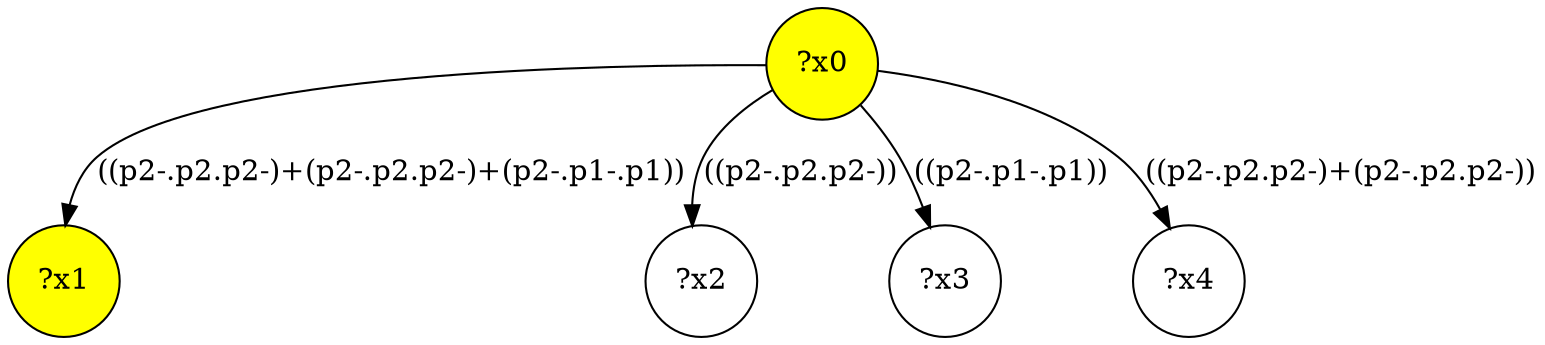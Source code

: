 digraph g {
	x0 [fillcolor="yellow", style="filled," shape=circle, label="?x0"];
	x1 [fillcolor="yellow", style="filled," shape=circle, label="?x1"];
	x0 -> x1 [label="((p2-.p2.p2-)+(p2-.p2.p2-)+(p2-.p1-.p1))"];
	x2 [shape=circle, label="?x2"];
	x0 -> x2 [label="((p2-.p2.p2-))"];
	x3 [shape=circle, label="?x3"];
	x0 -> x3 [label="((p2-.p1-.p1))"];
	x4 [shape=circle, label="?x4"];
	x0 -> x4 [label="((p2-.p2.p2-)+(p2-.p2.p2-))"];
}
